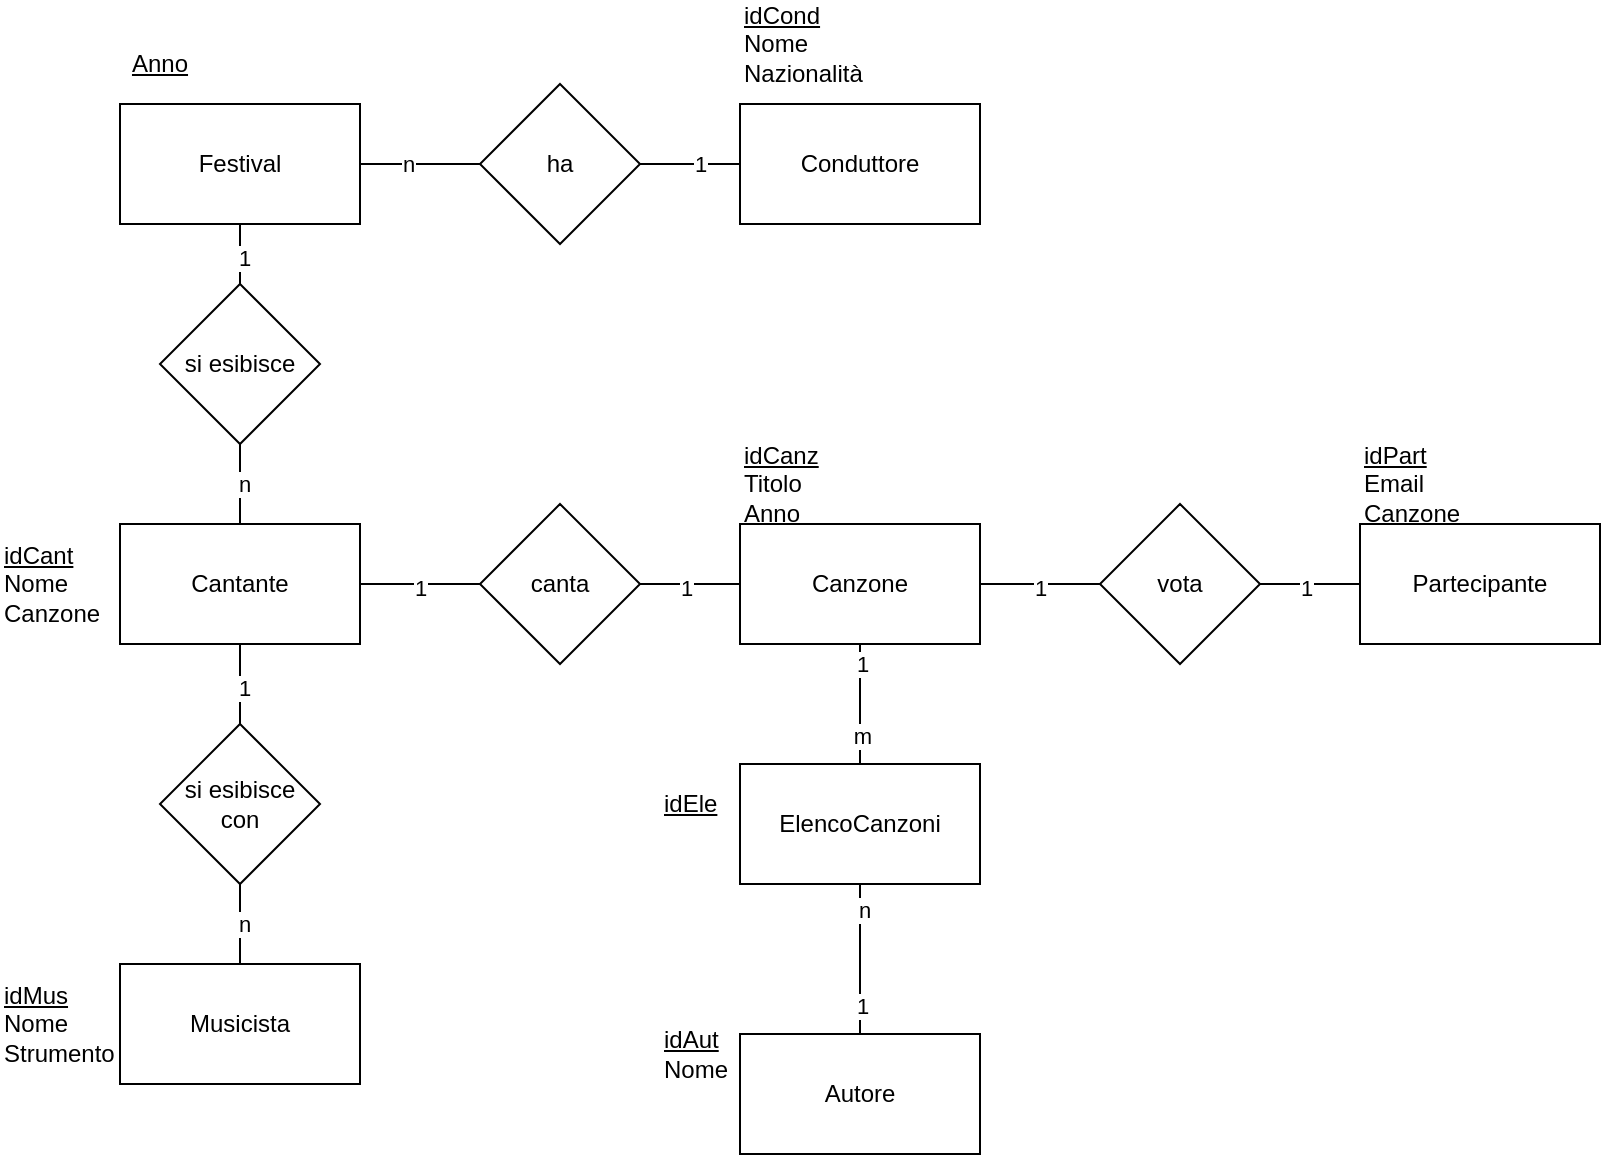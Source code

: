 <mxfile version="14.1.9" type="device"><diagram id="fab_IFOf7J4BE4I-sTUy" name="Page-1"><mxGraphModel dx="852" dy="621" grid="1" gridSize="10" guides="1" tooltips="1" connect="1" arrows="1" fold="1" page="1" pageScale="1" pageWidth="827" pageHeight="1169" math="0" shadow="0"><root><mxCell id="0"/><mxCell id="1" parent="0"/><mxCell id="gxL4Ius6zHt-tnnJOeNE-1" value="Festival" style="rounded=0;whiteSpace=wrap;html=1;" vertex="1" parent="1"><mxGeometry x="70" y="60" width="120" height="60" as="geometry"/></mxCell><mxCell id="gxL4Ius6zHt-tnnJOeNE-2" value="Cantante" style="rounded=0;whiteSpace=wrap;html=1;" vertex="1" parent="1"><mxGeometry x="70" y="270" width="120" height="60" as="geometry"/></mxCell><mxCell id="gxL4Ius6zHt-tnnJOeNE-3" value="Partecipante" style="rounded=0;whiteSpace=wrap;html=1;" vertex="1" parent="1"><mxGeometry x="690" y="270" width="120" height="60" as="geometry"/></mxCell><mxCell id="gxL4Ius6zHt-tnnJOeNE-4" value="Canzone" style="rounded=0;whiteSpace=wrap;html=1;" vertex="1" parent="1"><mxGeometry x="380" y="270" width="120" height="60" as="geometry"/></mxCell><mxCell id="gxL4Ius6zHt-tnnJOeNE-5" value="Conduttore" style="rounded=0;whiteSpace=wrap;html=1;" vertex="1" parent="1"><mxGeometry x="380" y="60" width="120" height="60" as="geometry"/></mxCell><mxCell id="gxL4Ius6zHt-tnnJOeNE-6" value="Autore" style="rounded=0;whiteSpace=wrap;html=1;" vertex="1" parent="1"><mxGeometry x="380" y="525" width="120" height="60" as="geometry"/></mxCell><mxCell id="gxL4Ius6zHt-tnnJOeNE-7" value="Musicista" style="rounded=0;whiteSpace=wrap;html=1;" vertex="1" parent="1"><mxGeometry x="70" y="490" width="120" height="60" as="geometry"/></mxCell><mxCell id="gxL4Ius6zHt-tnnJOeNE-11" value="" style="endArrow=none;html=1;entryX=0;entryY=0.5;entryDx=0;entryDy=0;exitX=1;exitY=0.5;exitDx=0;exitDy=0;" edge="1" parent="1" source="gxL4Ius6zHt-tnnJOeNE-14" target="gxL4Ius6zHt-tnnJOeNE-5"><mxGeometry width="50" height="50" relative="1" as="geometry"><mxPoint x="200" y="120" as="sourcePoint"/><mxPoint x="250" y="70" as="targetPoint"/></mxGeometry></mxCell><mxCell id="gxL4Ius6zHt-tnnJOeNE-13" value="1" style="edgeLabel;html=1;align=center;verticalAlign=middle;resizable=0;points=[];" vertex="1" connectable="0" parent="gxL4Ius6zHt-tnnJOeNE-11"><mxGeometry x="0.782" relative="1" as="geometry"><mxPoint x="-14.71" as="offset"/></mxGeometry></mxCell><mxCell id="gxL4Ius6zHt-tnnJOeNE-14" value="ha" style="rhombus;whiteSpace=wrap;html=1;" vertex="1" parent="1"><mxGeometry x="250" y="50" width="80" height="80" as="geometry"/></mxCell><mxCell id="gxL4Ius6zHt-tnnJOeNE-15" value="" style="endArrow=none;html=1;entryX=0;entryY=0.5;entryDx=0;entryDy=0;exitX=1;exitY=0.5;exitDx=0;exitDy=0;" edge="1" parent="1" source="gxL4Ius6zHt-tnnJOeNE-1" target="gxL4Ius6zHt-tnnJOeNE-14"><mxGeometry width="50" height="50" relative="1" as="geometry"><mxPoint x="190" y="90" as="sourcePoint"/><mxPoint x="360" y="90" as="targetPoint"/></mxGeometry></mxCell><mxCell id="gxL4Ius6zHt-tnnJOeNE-16" value="n" style="edgeLabel;html=1;align=center;verticalAlign=middle;resizable=0;points=[];" vertex="1" connectable="0" parent="gxL4Ius6zHt-tnnJOeNE-15"><mxGeometry x="-0.737" y="-1" relative="1" as="geometry"><mxPoint x="15.29" y="-1" as="offset"/></mxGeometry></mxCell><mxCell id="gxL4Ius6zHt-tnnJOeNE-19" value="si esibisce" style="rhombus;whiteSpace=wrap;html=1;" vertex="1" parent="1"><mxGeometry x="90" y="150" width="80" height="80" as="geometry"/></mxCell><mxCell id="gxL4Ius6zHt-tnnJOeNE-21" value="" style="endArrow=none;html=1;" edge="1" parent="1" source="gxL4Ius6zHt-tnnJOeNE-19" target="gxL4Ius6zHt-tnnJOeNE-1"><mxGeometry width="50" height="50" relative="1" as="geometry"><mxPoint x="20" y="200" as="sourcePoint"/><mxPoint x="70" y="150" as="targetPoint"/></mxGeometry></mxCell><mxCell id="gxL4Ius6zHt-tnnJOeNE-23" value="1" style="edgeLabel;html=1;align=center;verticalAlign=middle;resizable=0;points=[];" vertex="1" connectable="0" parent="gxL4Ius6zHt-tnnJOeNE-21"><mxGeometry x="-0.11" y="-2" relative="1" as="geometry"><mxPoint as="offset"/></mxGeometry></mxCell><mxCell id="gxL4Ius6zHt-tnnJOeNE-22" value="" style="endArrow=none;html=1;" edge="1" parent="1" source="gxL4Ius6zHt-tnnJOeNE-2" target="gxL4Ius6zHt-tnnJOeNE-19"><mxGeometry width="50" height="50" relative="1" as="geometry"><mxPoint x="10" y="260" as="sourcePoint"/><mxPoint x="60" y="210" as="targetPoint"/></mxGeometry></mxCell><mxCell id="gxL4Ius6zHt-tnnJOeNE-24" value="n" style="edgeLabel;html=1;align=center;verticalAlign=middle;resizable=0;points=[];" vertex="1" connectable="0" parent="gxL4Ius6zHt-tnnJOeNE-22"><mxGeometry x="0.008" y="-2" relative="1" as="geometry"><mxPoint as="offset"/></mxGeometry></mxCell><mxCell id="gxL4Ius6zHt-tnnJOeNE-25" value="si esibisce con" style="rhombus;whiteSpace=wrap;html=1;" vertex="1" parent="1"><mxGeometry x="90" y="370" width="80" height="80" as="geometry"/></mxCell><mxCell id="gxL4Ius6zHt-tnnJOeNE-26" value="" style="endArrow=none;html=1;" edge="1" parent="1" source="gxL4Ius6zHt-tnnJOeNE-25" target="gxL4Ius6zHt-tnnJOeNE-2"><mxGeometry width="50" height="50" relative="1" as="geometry"><mxPoint x="120" y="430" as="sourcePoint"/><mxPoint x="230" y="350" as="targetPoint"/></mxGeometry></mxCell><mxCell id="gxL4Ius6zHt-tnnJOeNE-27" value="1" style="edgeLabel;html=1;align=center;verticalAlign=middle;resizable=0;points=[];" vertex="1" connectable="0" parent="gxL4Ius6zHt-tnnJOeNE-26"><mxGeometry x="-0.11" y="-2" relative="1" as="geometry"><mxPoint as="offset"/></mxGeometry></mxCell><mxCell id="gxL4Ius6zHt-tnnJOeNE-28" value="" style="endArrow=none;html=1;" edge="1" parent="1" target="gxL4Ius6zHt-tnnJOeNE-25" source="gxL4Ius6zHt-tnnJOeNE-7"><mxGeometry width="50" height="50" relative="1" as="geometry"><mxPoint x="230" y="500" as="sourcePoint"/><mxPoint x="160" y="440" as="targetPoint"/></mxGeometry></mxCell><mxCell id="gxL4Ius6zHt-tnnJOeNE-29" value="n" style="edgeLabel;html=1;align=center;verticalAlign=middle;resizable=0;points=[];" vertex="1" connectable="0" parent="gxL4Ius6zHt-tnnJOeNE-28"><mxGeometry x="0.008" y="-2" relative="1" as="geometry"><mxPoint as="offset"/></mxGeometry></mxCell><mxCell id="gxL4Ius6zHt-tnnJOeNE-30" value="canta" style="rhombus;whiteSpace=wrap;html=1;" vertex="1" parent="1"><mxGeometry x="250" y="260" width="80" height="80" as="geometry"/></mxCell><mxCell id="gxL4Ius6zHt-tnnJOeNE-31" value="" style="endArrow=none;html=1;" edge="1" parent="1" source="gxL4Ius6zHt-tnnJOeNE-30" target="gxL4Ius6zHt-tnnJOeNE-4"><mxGeometry width="50" height="50" relative="1" as="geometry"><mxPoint x="30" y="210" as="sourcePoint"/><mxPoint x="140" y="130" as="targetPoint"/></mxGeometry></mxCell><mxCell id="gxL4Ius6zHt-tnnJOeNE-32" value="1" style="edgeLabel;html=1;align=center;verticalAlign=middle;resizable=0;points=[];" vertex="1" connectable="0" parent="gxL4Ius6zHt-tnnJOeNE-31"><mxGeometry x="-0.11" y="-2" relative="1" as="geometry"><mxPoint as="offset"/></mxGeometry></mxCell><mxCell id="gxL4Ius6zHt-tnnJOeNE-33" value="" style="endArrow=none;html=1;" edge="1" parent="1" target="gxL4Ius6zHt-tnnJOeNE-30" source="gxL4Ius6zHt-tnnJOeNE-2"><mxGeometry width="50" height="50" relative="1" as="geometry"><mxPoint x="140" y="280" as="sourcePoint"/><mxPoint x="70" y="220" as="targetPoint"/></mxGeometry></mxCell><mxCell id="gxL4Ius6zHt-tnnJOeNE-34" value="1" style="edgeLabel;html=1;align=center;verticalAlign=middle;resizable=0;points=[];" vertex="1" connectable="0" parent="gxL4Ius6zHt-tnnJOeNE-33"><mxGeometry x="0.008" y="-2" relative="1" as="geometry"><mxPoint as="offset"/></mxGeometry></mxCell><mxCell id="gxL4Ius6zHt-tnnJOeNE-40" value="vota" style="rhombus;whiteSpace=wrap;html=1;" vertex="1" parent="1"><mxGeometry x="560" y="260" width="80" height="80" as="geometry"/></mxCell><mxCell id="gxL4Ius6zHt-tnnJOeNE-41" value="" style="endArrow=none;html=1;" edge="1" parent="1" source="gxL4Ius6zHt-tnnJOeNE-40" target="gxL4Ius6zHt-tnnJOeNE-3"><mxGeometry width="50" height="50" relative="1" as="geometry"><mxPoint x="340" y="210" as="sourcePoint"/><mxPoint x="690" y="306.0" as="targetPoint"/></mxGeometry></mxCell><mxCell id="gxL4Ius6zHt-tnnJOeNE-42" value="1" style="edgeLabel;html=1;align=center;verticalAlign=middle;resizable=0;points=[];" vertex="1" connectable="0" parent="gxL4Ius6zHt-tnnJOeNE-41"><mxGeometry x="-0.11" y="-2" relative="1" as="geometry"><mxPoint as="offset"/></mxGeometry></mxCell><mxCell id="gxL4Ius6zHt-tnnJOeNE-43" value="" style="endArrow=none;html=1;" edge="1" parent="1" target="gxL4Ius6zHt-tnnJOeNE-40" source="gxL4Ius6zHt-tnnJOeNE-4"><mxGeometry width="50" height="50" relative="1" as="geometry"><mxPoint x="500" y="306.25" as="sourcePoint"/><mxPoint x="380" y="220" as="targetPoint"/></mxGeometry></mxCell><mxCell id="gxL4Ius6zHt-tnnJOeNE-44" value="1" style="edgeLabel;html=1;align=center;verticalAlign=middle;resizable=0;points=[];" vertex="1" connectable="0" parent="gxL4Ius6zHt-tnnJOeNE-43"><mxGeometry x="0.008" y="-2" relative="1" as="geometry"><mxPoint as="offset"/></mxGeometry></mxCell><mxCell id="gxL4Ius6zHt-tnnJOeNE-45" value="Anno" style="text;html=1;strokeColor=none;fillColor=none;align=center;verticalAlign=middle;whiteSpace=wrap;rounded=0;fontStyle=4" vertex="1" parent="1"><mxGeometry x="70" y="30" width="40" height="20" as="geometry"/></mxCell><mxCell id="gxL4Ius6zHt-tnnJOeNE-46" value="&lt;u&gt;idCond&lt;/u&gt;&lt;br&gt;Nome&lt;br&gt;Nazionalità" style="text;html=1;strokeColor=none;fillColor=none;align=left;verticalAlign=middle;whiteSpace=wrap;rounded=0;" vertex="1" parent="1"><mxGeometry x="380" y="20" width="40" height="20" as="geometry"/></mxCell><mxCell id="gxL4Ius6zHt-tnnJOeNE-47" value="&lt;u&gt;idCant&lt;/u&gt;&lt;br&gt;Nome&lt;br&gt;Canzone" style="text;html=1;strokeColor=none;fillColor=none;align=left;verticalAlign=middle;whiteSpace=wrap;rounded=0;" vertex="1" parent="1"><mxGeometry x="10" y="290" width="40" height="20" as="geometry"/></mxCell><mxCell id="gxL4Ius6zHt-tnnJOeNE-48" value="&lt;u&gt;idMus&lt;/u&gt;&lt;br&gt;Nome&lt;br&gt;Strumento" style="text;html=1;strokeColor=none;fillColor=none;align=left;verticalAlign=middle;whiteSpace=wrap;rounded=0;" vertex="1" parent="1"><mxGeometry x="10" y="510" width="40" height="20" as="geometry"/></mxCell><mxCell id="gxL4Ius6zHt-tnnJOeNE-49" style="edgeStyle=orthogonalEdgeStyle;rounded=0;orthogonalLoop=1;jettySize=auto;html=1;exitX=0.5;exitY=1;exitDx=0;exitDy=0;" edge="1" parent="1" source="gxL4Ius6zHt-tnnJOeNE-48" target="gxL4Ius6zHt-tnnJOeNE-48"><mxGeometry relative="1" as="geometry"/></mxCell><mxCell id="gxL4Ius6zHt-tnnJOeNE-50" value="&lt;u&gt;idCanz&lt;/u&gt;&lt;br&gt;Titolo&lt;br&gt;Anno" style="text;html=1;strokeColor=none;fillColor=none;align=left;verticalAlign=middle;whiteSpace=wrap;rounded=0;" vertex="1" parent="1"><mxGeometry x="380" y="240" width="40" height="20" as="geometry"/></mxCell><mxCell id="gxL4Ius6zHt-tnnJOeNE-51" value="&lt;u&gt;idAut&lt;/u&gt;&lt;br&gt;Nome" style="text;html=1;strokeColor=none;fillColor=none;align=left;verticalAlign=middle;whiteSpace=wrap;rounded=0;" vertex="1" parent="1"><mxGeometry x="340" y="525" width="40" height="20" as="geometry"/></mxCell><mxCell id="gxL4Ius6zHt-tnnJOeNE-52" value="&lt;u&gt;idPart&lt;/u&gt;&lt;br&gt;Email&lt;br&gt;Canzone" style="text;html=1;strokeColor=none;fillColor=none;align=left;verticalAlign=middle;whiteSpace=wrap;rounded=0;" vertex="1" parent="1"><mxGeometry x="690" y="240" width="40" height="20" as="geometry"/></mxCell><mxCell id="gxL4Ius6zHt-tnnJOeNE-53" value="ElencoCanzoni" style="rounded=0;whiteSpace=wrap;html=1;align=center;" vertex="1" parent="1"><mxGeometry x="380" y="390" width="120" height="60" as="geometry"/></mxCell><mxCell id="gxL4Ius6zHt-tnnJOeNE-54" value="" style="endArrow=none;html=1;" edge="1" parent="1" source="gxL4Ius6zHt-tnnJOeNE-4" target="gxL4Ius6zHt-tnnJOeNE-53"><mxGeometry width="50" height="50" relative="1" as="geometry"><mxPoint x="390" y="330" as="sourcePoint"/><mxPoint x="440" y="280" as="targetPoint"/></mxGeometry></mxCell><mxCell id="gxL4Ius6zHt-tnnJOeNE-56" value="1" style="edgeLabel;html=1;align=center;verticalAlign=middle;resizable=0;points=[];" vertex="1" connectable="0" parent="gxL4Ius6zHt-tnnJOeNE-54"><mxGeometry x="-0.661" y="1" relative="1" as="geometry"><mxPoint as="offset"/></mxGeometry></mxCell><mxCell id="gxL4Ius6zHt-tnnJOeNE-57" value="m" style="edgeLabel;html=1;align=center;verticalAlign=middle;resizable=0;points=[];" vertex="1" connectable="0" parent="gxL4Ius6zHt-tnnJOeNE-54"><mxGeometry x="0.516" y="1" relative="1" as="geometry"><mxPoint as="offset"/></mxGeometry></mxCell><mxCell id="gxL4Ius6zHt-tnnJOeNE-55" value="" style="endArrow=none;html=1;" edge="1" parent="1" source="gxL4Ius6zHt-tnnJOeNE-53" target="gxL4Ius6zHt-tnnJOeNE-6"><mxGeometry width="50" height="50" relative="1" as="geometry"><mxPoint x="450" y="340" as="sourcePoint"/><mxPoint x="450" y="400" as="targetPoint"/></mxGeometry></mxCell><mxCell id="gxL4Ius6zHt-tnnJOeNE-58" value="1" style="edgeLabel;html=1;align=center;verticalAlign=middle;resizable=0;points=[];" vertex="1" connectable="0" parent="gxL4Ius6zHt-tnnJOeNE-55"><mxGeometry x="0.62" y="1" relative="1" as="geometry"><mxPoint as="offset"/></mxGeometry></mxCell><mxCell id="gxL4Ius6zHt-tnnJOeNE-59" value="n" style="edgeLabel;html=1;align=center;verticalAlign=middle;resizable=0;points=[];" vertex="1" connectable="0" parent="gxL4Ius6zHt-tnnJOeNE-55"><mxGeometry x="-0.666" y="2" relative="1" as="geometry"><mxPoint as="offset"/></mxGeometry></mxCell><mxCell id="gxL4Ius6zHt-tnnJOeNE-60" value="&lt;u&gt;idEle&lt;/u&gt;" style="text;html=1;strokeColor=none;fillColor=none;align=left;verticalAlign=middle;whiteSpace=wrap;rounded=0;" vertex="1" parent="1"><mxGeometry x="340" y="400" width="40" height="20" as="geometry"/></mxCell></root></mxGraphModel></diagram></mxfile>